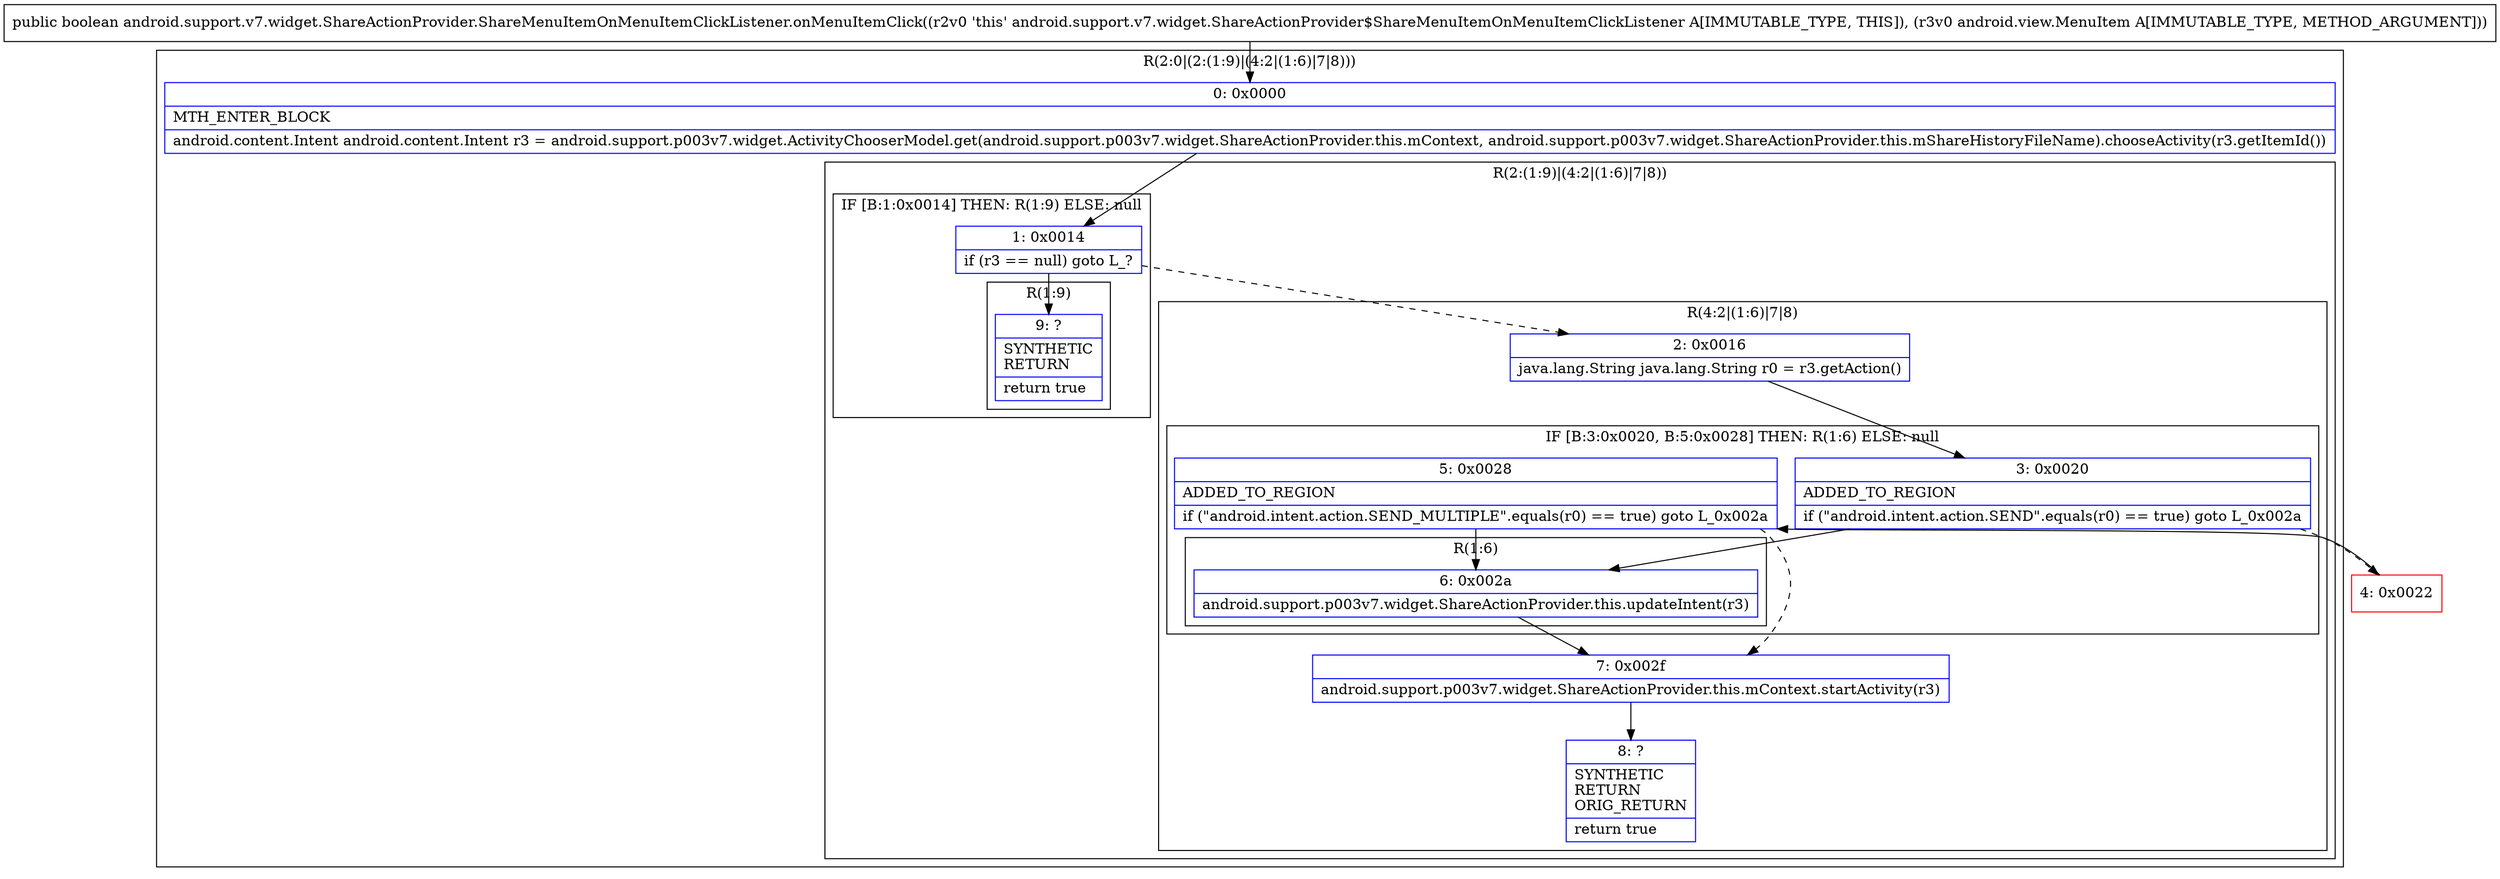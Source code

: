 digraph "CFG forandroid.support.v7.widget.ShareActionProvider.ShareMenuItemOnMenuItemClickListener.onMenuItemClick(Landroid\/view\/MenuItem;)Z" {
subgraph cluster_Region_848898865 {
label = "R(2:0|(2:(1:9)|(4:2|(1:6)|7|8)))";
node [shape=record,color=blue];
Node_0 [shape=record,label="{0\:\ 0x0000|MTH_ENTER_BLOCK\l|android.content.Intent android.content.Intent r3 = android.support.p003v7.widget.ActivityChooserModel.get(android.support.p003v7.widget.ShareActionProvider.this.mContext, android.support.p003v7.widget.ShareActionProvider.this.mShareHistoryFileName).chooseActivity(r3.getItemId())\l}"];
subgraph cluster_Region_233830966 {
label = "R(2:(1:9)|(4:2|(1:6)|7|8))";
node [shape=record,color=blue];
subgraph cluster_IfRegion_1784676858 {
label = "IF [B:1:0x0014] THEN: R(1:9) ELSE: null";
node [shape=record,color=blue];
Node_1 [shape=record,label="{1\:\ 0x0014|if (r3 == null) goto L_?\l}"];
subgraph cluster_Region_1266956052 {
label = "R(1:9)";
node [shape=record,color=blue];
Node_9 [shape=record,label="{9\:\ ?|SYNTHETIC\lRETURN\l|return true\l}"];
}
}
subgraph cluster_Region_401006554 {
label = "R(4:2|(1:6)|7|8)";
node [shape=record,color=blue];
Node_2 [shape=record,label="{2\:\ 0x0016|java.lang.String java.lang.String r0 = r3.getAction()\l}"];
subgraph cluster_IfRegion_1824284166 {
label = "IF [B:3:0x0020, B:5:0x0028] THEN: R(1:6) ELSE: null";
node [shape=record,color=blue];
Node_3 [shape=record,label="{3\:\ 0x0020|ADDED_TO_REGION\l|if (\"android.intent.action.SEND\".equals(r0) == true) goto L_0x002a\l}"];
Node_5 [shape=record,label="{5\:\ 0x0028|ADDED_TO_REGION\l|if (\"android.intent.action.SEND_MULTIPLE\".equals(r0) == true) goto L_0x002a\l}"];
subgraph cluster_Region_386350964 {
label = "R(1:6)";
node [shape=record,color=blue];
Node_6 [shape=record,label="{6\:\ 0x002a|android.support.p003v7.widget.ShareActionProvider.this.updateIntent(r3)\l}"];
}
}
Node_7 [shape=record,label="{7\:\ 0x002f|android.support.p003v7.widget.ShareActionProvider.this.mContext.startActivity(r3)\l}"];
Node_8 [shape=record,label="{8\:\ ?|SYNTHETIC\lRETURN\lORIG_RETURN\l|return true\l}"];
}
}
}
Node_4 [shape=record,color=red,label="{4\:\ 0x0022}"];
MethodNode[shape=record,label="{public boolean android.support.v7.widget.ShareActionProvider.ShareMenuItemOnMenuItemClickListener.onMenuItemClick((r2v0 'this' android.support.v7.widget.ShareActionProvider$ShareMenuItemOnMenuItemClickListener A[IMMUTABLE_TYPE, THIS]), (r3v0 android.view.MenuItem A[IMMUTABLE_TYPE, METHOD_ARGUMENT])) }"];
MethodNode -> Node_0;
Node_0 -> Node_1;
Node_1 -> Node_2[style=dashed];
Node_1 -> Node_9;
Node_2 -> Node_3;
Node_3 -> Node_4[style=dashed];
Node_3 -> Node_6;
Node_5 -> Node_6;
Node_5 -> Node_7[style=dashed];
Node_6 -> Node_7;
Node_7 -> Node_8;
Node_4 -> Node_5;
}

